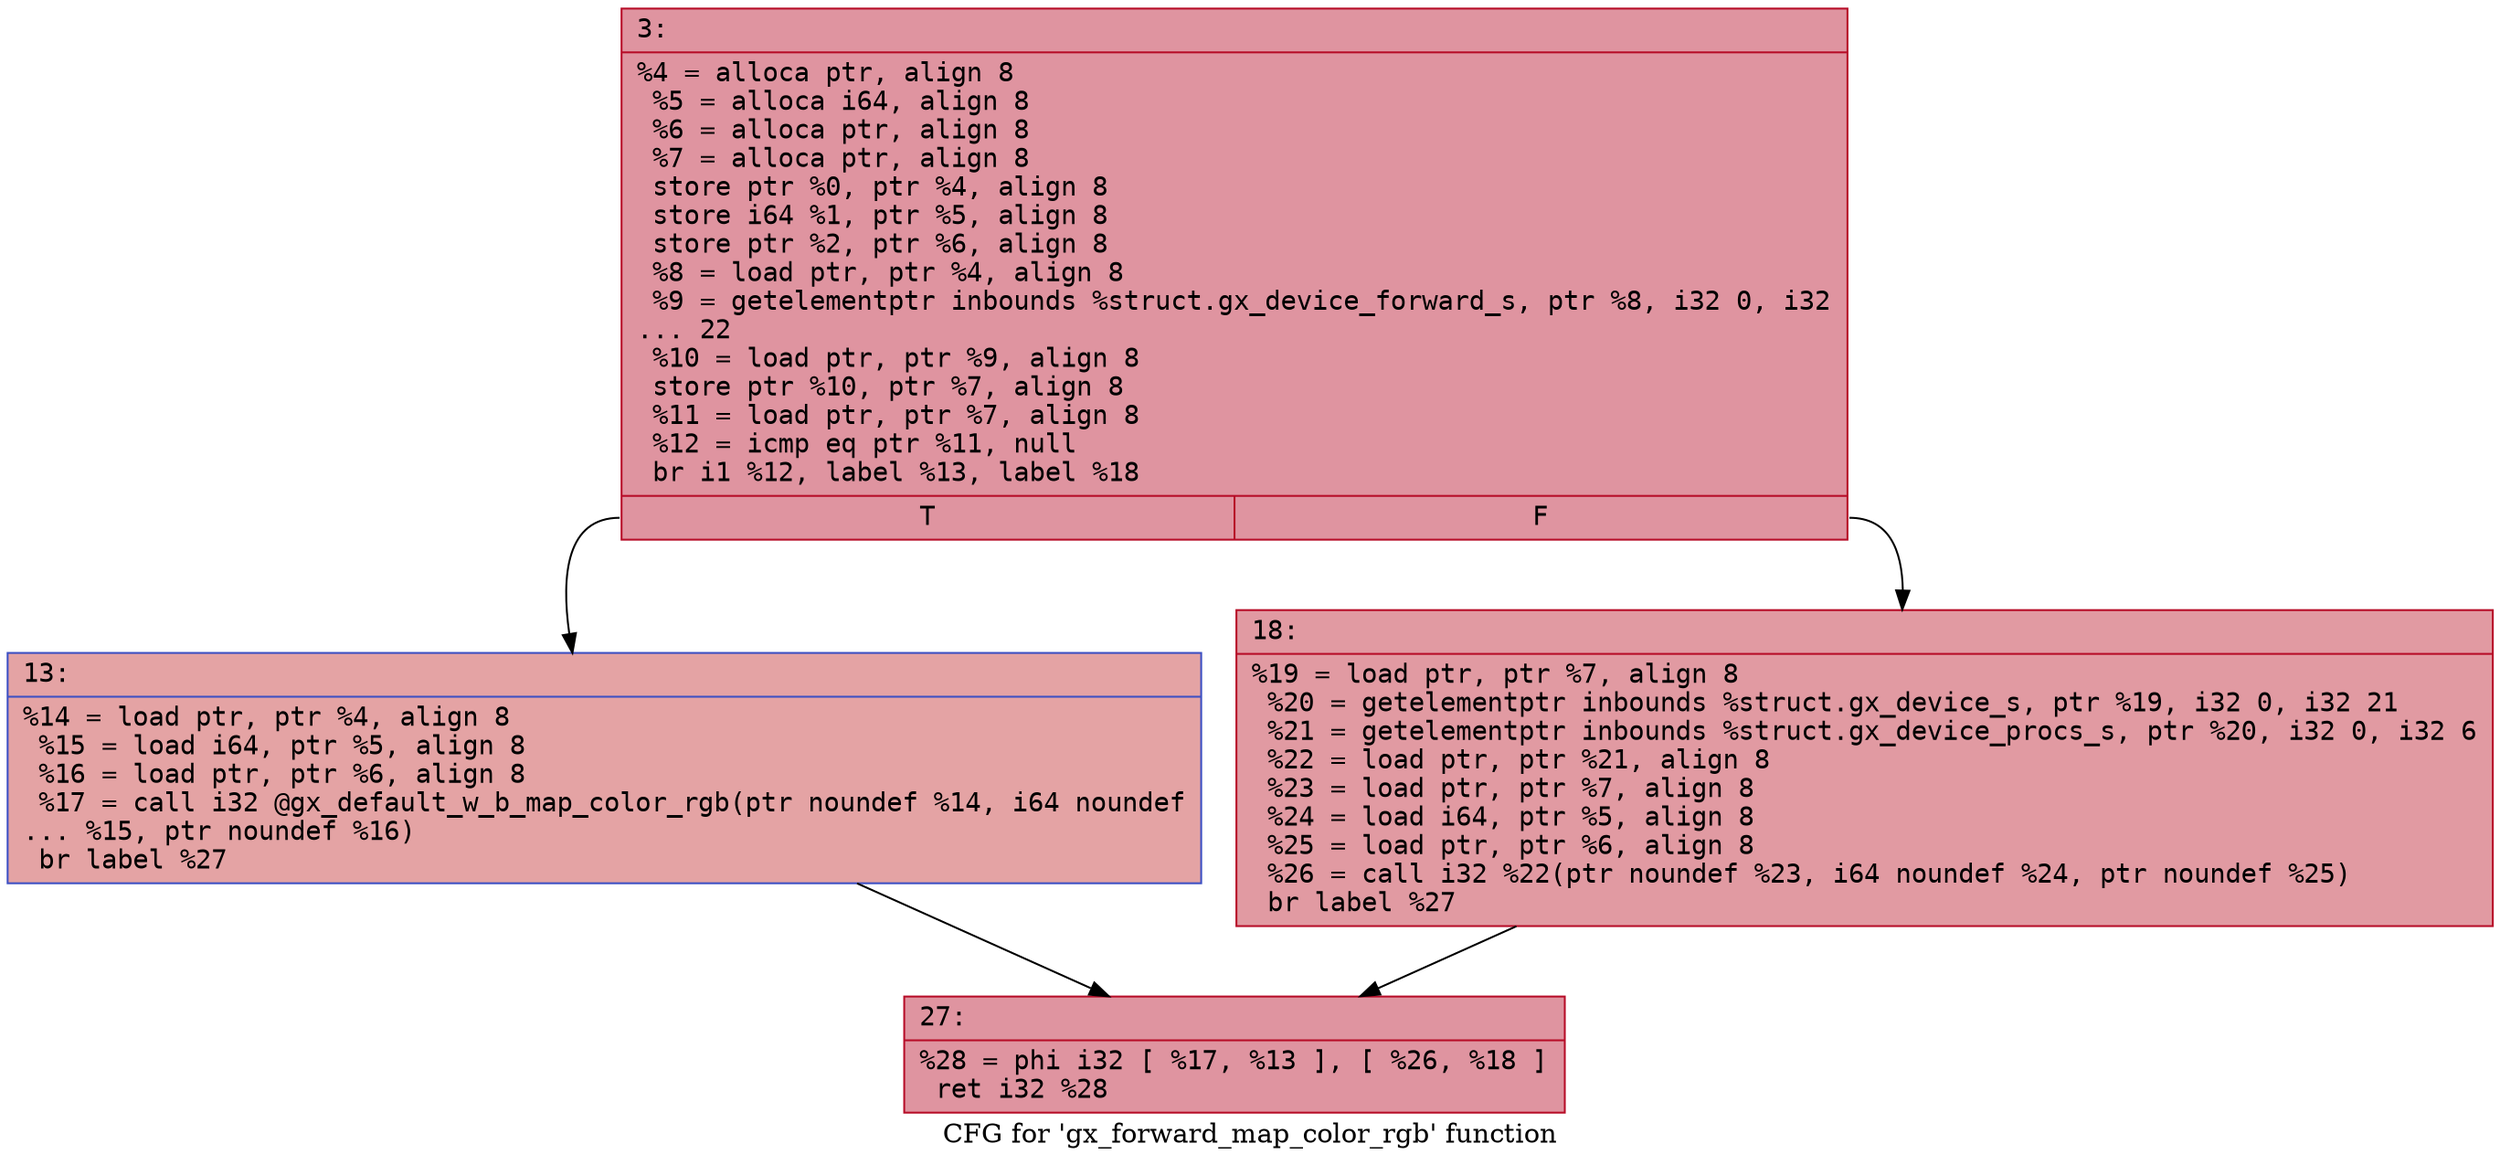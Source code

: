 digraph "CFG for 'gx_forward_map_color_rgb' function" {
	label="CFG for 'gx_forward_map_color_rgb' function";

	Node0x600003d9bb10 [shape=record,color="#b70d28ff", style=filled, fillcolor="#b70d2870" fontname="Courier",label="{3:\l|  %4 = alloca ptr, align 8\l  %5 = alloca i64, align 8\l  %6 = alloca ptr, align 8\l  %7 = alloca ptr, align 8\l  store ptr %0, ptr %4, align 8\l  store i64 %1, ptr %5, align 8\l  store ptr %2, ptr %6, align 8\l  %8 = load ptr, ptr %4, align 8\l  %9 = getelementptr inbounds %struct.gx_device_forward_s, ptr %8, i32 0, i32\l... 22\l  %10 = load ptr, ptr %9, align 8\l  store ptr %10, ptr %7, align 8\l  %11 = load ptr, ptr %7, align 8\l  %12 = icmp eq ptr %11, null\l  br i1 %12, label %13, label %18\l|{<s0>T|<s1>F}}"];
	Node0x600003d9bb10:s0 -> Node0x600003d9bb60[tooltip="3 -> 13\nProbability 37.50%" ];
	Node0x600003d9bb10:s1 -> Node0x600003d9bbb0[tooltip="3 -> 18\nProbability 62.50%" ];
	Node0x600003d9bb60 [shape=record,color="#3d50c3ff", style=filled, fillcolor="#c32e3170" fontname="Courier",label="{13:\l|  %14 = load ptr, ptr %4, align 8\l  %15 = load i64, ptr %5, align 8\l  %16 = load ptr, ptr %6, align 8\l  %17 = call i32 @gx_default_w_b_map_color_rgb(ptr noundef %14, i64 noundef\l... %15, ptr noundef %16)\l  br label %27\l}"];
	Node0x600003d9bb60 -> Node0x600003d9bc00[tooltip="13 -> 27\nProbability 100.00%" ];
	Node0x600003d9bbb0 [shape=record,color="#b70d28ff", style=filled, fillcolor="#bb1b2c70" fontname="Courier",label="{18:\l|  %19 = load ptr, ptr %7, align 8\l  %20 = getelementptr inbounds %struct.gx_device_s, ptr %19, i32 0, i32 21\l  %21 = getelementptr inbounds %struct.gx_device_procs_s, ptr %20, i32 0, i32 6\l  %22 = load ptr, ptr %21, align 8\l  %23 = load ptr, ptr %7, align 8\l  %24 = load i64, ptr %5, align 8\l  %25 = load ptr, ptr %6, align 8\l  %26 = call i32 %22(ptr noundef %23, i64 noundef %24, ptr noundef %25)\l  br label %27\l}"];
	Node0x600003d9bbb0 -> Node0x600003d9bc00[tooltip="18 -> 27\nProbability 100.00%" ];
	Node0x600003d9bc00 [shape=record,color="#b70d28ff", style=filled, fillcolor="#b70d2870" fontname="Courier",label="{27:\l|  %28 = phi i32 [ %17, %13 ], [ %26, %18 ]\l  ret i32 %28\l}"];
}
